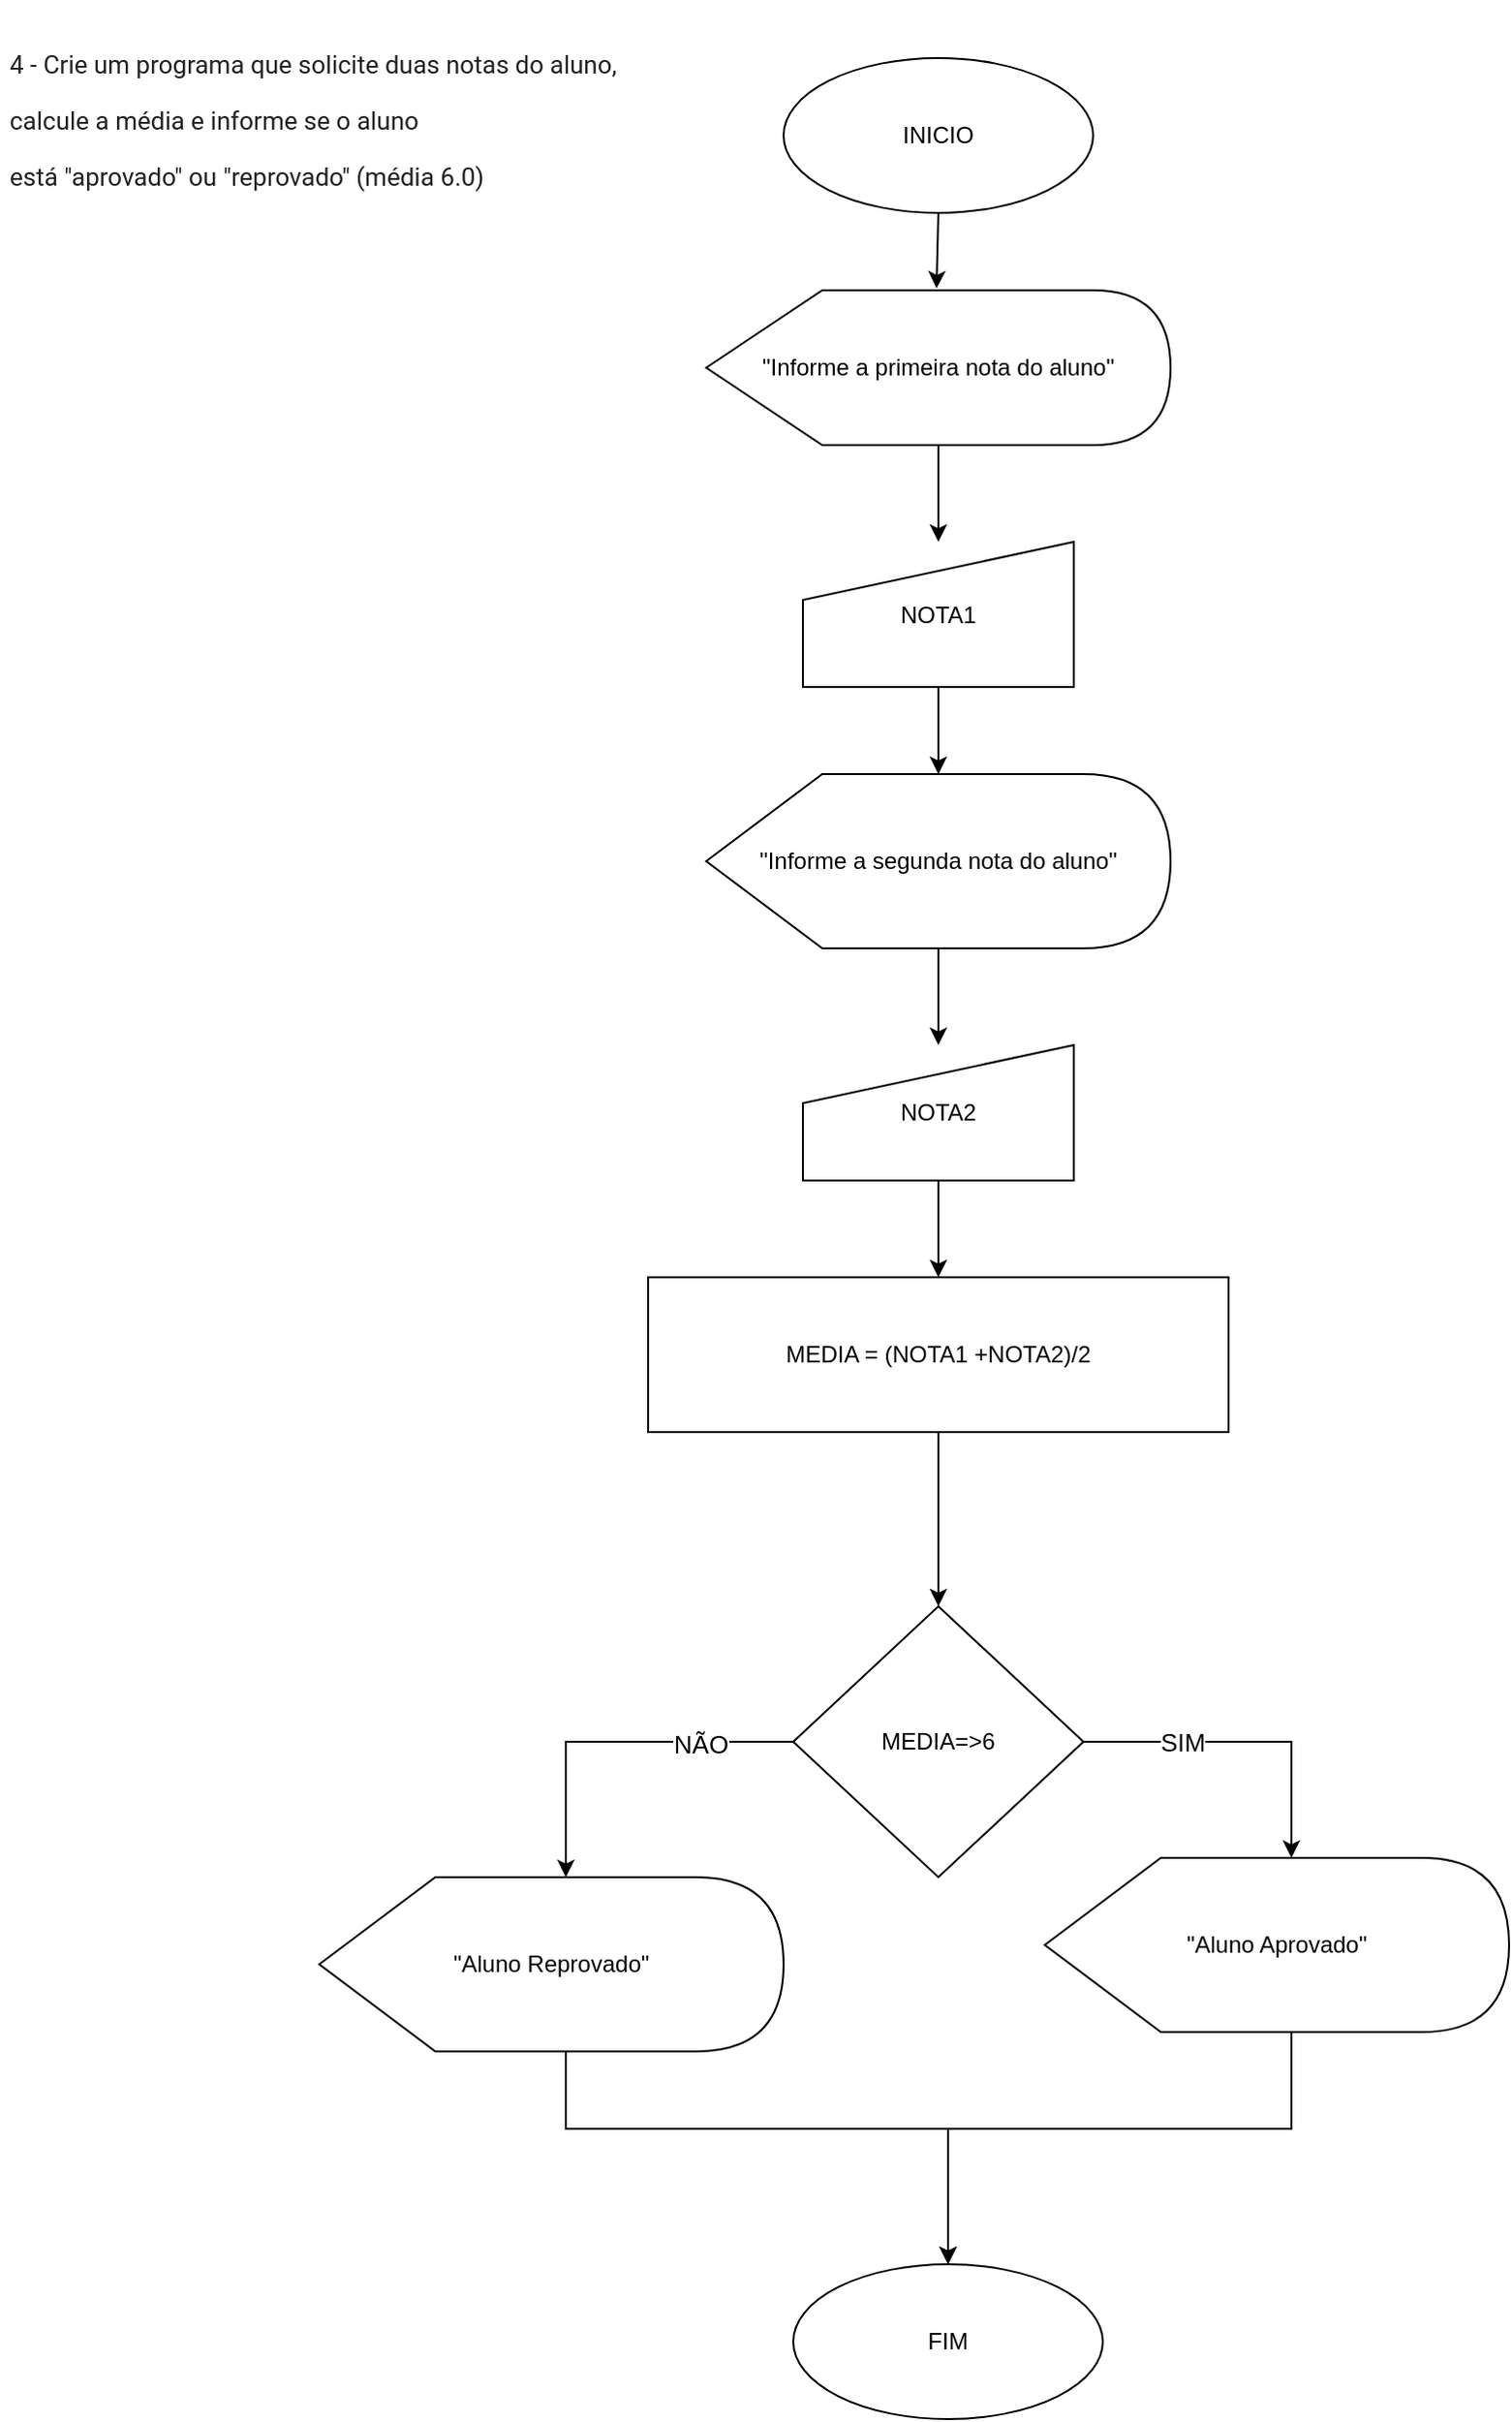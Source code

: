<mxfile version="20.3.6" type="github">
  <diagram name="Page-1" id="74e2e168-ea6b-b213-b513-2b3c1d86103e">
    <mxGraphModel dx="1557" dy="1823" grid="1" gridSize="10" guides="1" tooltips="1" connect="1" arrows="1" fold="1" page="1" pageScale="1" pageWidth="850" pageHeight="1400" background="none" math="0" shadow="0">
      <root>
        <mxCell id="0" />
        <mxCell id="1" parent="0" />
        <mxCell id="o94-ss8ouG5anhb22X3a-1" value="INICIO" style="ellipse;whiteSpace=wrap;html=1;" vertex="1" parent="1">
          <mxGeometry x="-415" y="-1330" width="160" height="80" as="geometry" />
        </mxCell>
        <mxCell id="o94-ss8ouG5anhb22X3a-2" value="&lt;h1&gt;&lt;span style=&quot;color: rgb(32, 33, 36); font-family: Roboto, arial, sans-serif; font-size: 13px; font-weight: 400; background-color: rgb(255, 255, 255);&quot;&gt;4 - Crie um programa que solicite duas notas do aluno, calcule a média e informe se o aluno&lt;br/&gt;está &quot;aprovado&quot; ou &quot;reprovado&quot; (média 6.0)&lt;/span&gt;&lt;br&gt;&lt;/h1&gt;" style="text;html=1;strokeColor=none;fillColor=none;spacing=5;spacingTop=-20;whiteSpace=wrap;overflow=hidden;rounded=0;" vertex="1" parent="1">
          <mxGeometry x="-820" y="-1350" width="330" height="120" as="geometry" />
        </mxCell>
        <mxCell id="o94-ss8ouG5anhb22X3a-11" value="" style="edgeStyle=orthogonalEdgeStyle;rounded=0;orthogonalLoop=1;jettySize=auto;html=1;" edge="1" parent="1" source="o94-ss8ouG5anhb22X3a-3" target="o94-ss8ouG5anhb22X3a-4">
          <mxGeometry relative="1" as="geometry" />
        </mxCell>
        <mxCell id="o94-ss8ouG5anhb22X3a-3" value="&quot;Informe a primeira nota do aluno&quot;" style="shape=display;whiteSpace=wrap;html=1;" vertex="1" parent="1">
          <mxGeometry x="-455" y="-1210" width="240" height="80" as="geometry" />
        </mxCell>
        <mxCell id="o94-ss8ouG5anhb22X3a-12" value="" style="edgeStyle=orthogonalEdgeStyle;rounded=0;orthogonalLoop=1;jettySize=auto;html=1;" edge="1" parent="1" source="o94-ss8ouG5anhb22X3a-4" target="o94-ss8ouG5anhb22X3a-5">
          <mxGeometry relative="1" as="geometry" />
        </mxCell>
        <mxCell id="o94-ss8ouG5anhb22X3a-4" value="NOTA1" style="shape=manualInput;whiteSpace=wrap;html=1;" vertex="1" parent="1">
          <mxGeometry x="-405" y="-1080" width="140" height="75" as="geometry" />
        </mxCell>
        <mxCell id="o94-ss8ouG5anhb22X3a-13" value="" style="edgeStyle=orthogonalEdgeStyle;rounded=0;orthogonalLoop=1;jettySize=auto;html=1;" edge="1" parent="1" source="o94-ss8ouG5anhb22X3a-5" target="o94-ss8ouG5anhb22X3a-6">
          <mxGeometry relative="1" as="geometry" />
        </mxCell>
        <mxCell id="o94-ss8ouG5anhb22X3a-5" value="&quot;Informe a segunda nota do aluno&quot;" style="shape=display;whiteSpace=wrap;html=1;" vertex="1" parent="1">
          <mxGeometry x="-455" y="-960" width="240" height="90" as="geometry" />
        </mxCell>
        <mxCell id="o94-ss8ouG5anhb22X3a-14" value="" style="edgeStyle=orthogonalEdgeStyle;rounded=0;orthogonalLoop=1;jettySize=auto;html=1;" edge="1" parent="1" source="o94-ss8ouG5anhb22X3a-6" target="o94-ss8ouG5anhb22X3a-7">
          <mxGeometry relative="1" as="geometry" />
        </mxCell>
        <mxCell id="o94-ss8ouG5anhb22X3a-6" value="NOTA2&lt;br&gt;" style="shape=manualInput;whiteSpace=wrap;html=1;" vertex="1" parent="1">
          <mxGeometry x="-405" y="-820" width="140" height="70" as="geometry" />
        </mxCell>
        <mxCell id="o94-ss8ouG5anhb22X3a-57" value="" style="edgeStyle=orthogonalEdgeStyle;rounded=0;orthogonalLoop=1;jettySize=auto;html=1;fontSize=13;" edge="1" parent="1" source="o94-ss8ouG5anhb22X3a-7" target="o94-ss8ouG5anhb22X3a-44">
          <mxGeometry relative="1" as="geometry" />
        </mxCell>
        <mxCell id="o94-ss8ouG5anhb22X3a-7" value="MEDIA = (NOTA1 +NOTA2)/2" style="rounded=0;whiteSpace=wrap;html=1;" vertex="1" parent="1">
          <mxGeometry x="-485" y="-700" width="300" height="80" as="geometry" />
        </mxCell>
        <mxCell id="o94-ss8ouG5anhb22X3a-9" value="FIM" style="ellipse;whiteSpace=wrap;html=1;" vertex="1" parent="1">
          <mxGeometry x="-410" y="-190" width="160" height="80" as="geometry" />
        </mxCell>
        <mxCell id="o94-ss8ouG5anhb22X3a-10" value="" style="endArrow=classic;html=1;rounded=0;exitX=0.5;exitY=1;exitDx=0;exitDy=0;entryX=0.496;entryY=-0.012;entryDx=0;entryDy=0;entryPerimeter=0;" edge="1" parent="1" source="o94-ss8ouG5anhb22X3a-1" target="o94-ss8ouG5anhb22X3a-3">
          <mxGeometry width="50" height="50" relative="1" as="geometry">
            <mxPoint x="-95" y="-1080" as="sourcePoint" />
            <mxPoint x="-45" y="-1130" as="targetPoint" />
          </mxGeometry>
        </mxCell>
        <mxCell id="o94-ss8ouG5anhb22X3a-47" style="edgeStyle=orthogonalEdgeStyle;rounded=0;orthogonalLoop=1;jettySize=auto;html=1;exitX=0;exitY=0.5;exitDx=0;exitDy=0;entryX=0;entryY=0;entryDx=127.5;entryDy=0;entryPerimeter=0;" edge="1" parent="1" source="o94-ss8ouG5anhb22X3a-44" target="o94-ss8ouG5anhb22X3a-46">
          <mxGeometry relative="1" as="geometry" />
        </mxCell>
        <mxCell id="o94-ss8ouG5anhb22X3a-55" value="NÃO" style="edgeLabel;html=1;align=center;verticalAlign=middle;resizable=0;points=[];fontSize=13;" vertex="1" connectable="0" parent="o94-ss8ouG5anhb22X3a-47">
          <mxGeometry x="-0.483" y="1" relative="1" as="geometry">
            <mxPoint as="offset" />
          </mxGeometry>
        </mxCell>
        <mxCell id="o94-ss8ouG5anhb22X3a-49" style="edgeStyle=orthogonalEdgeStyle;rounded=0;orthogonalLoop=1;jettySize=auto;html=1;exitX=1;exitY=0.5;exitDx=0;exitDy=0;entryX=0;entryY=0;entryDx=127.5;entryDy=0;entryPerimeter=0;" edge="1" parent="1" source="o94-ss8ouG5anhb22X3a-44" target="o94-ss8ouG5anhb22X3a-48">
          <mxGeometry relative="1" as="geometry" />
        </mxCell>
        <mxCell id="o94-ss8ouG5anhb22X3a-54" value="SIM" style="edgeLabel;html=1;align=center;verticalAlign=middle;resizable=0;points=[];fontSize=13;" vertex="1" connectable="0" parent="o94-ss8ouG5anhb22X3a-49">
          <mxGeometry x="-0.389" relative="1" as="geometry">
            <mxPoint as="offset" />
          </mxGeometry>
        </mxCell>
        <mxCell id="o94-ss8ouG5anhb22X3a-44" value="MEDIA=&amp;gt;6" style="rhombus;whiteSpace=wrap;html=1;" vertex="1" parent="1">
          <mxGeometry x="-410" y="-530" width="150" height="140" as="geometry" />
        </mxCell>
        <mxCell id="o94-ss8ouG5anhb22X3a-45" style="edgeStyle=orthogonalEdgeStyle;rounded=0;orthogonalLoop=1;jettySize=auto;html=1;exitX=0.5;exitY=1;exitDx=0;exitDy=0;" edge="1" parent="1" source="o94-ss8ouG5anhb22X3a-44" target="o94-ss8ouG5anhb22X3a-44">
          <mxGeometry relative="1" as="geometry" />
        </mxCell>
        <mxCell id="o94-ss8ouG5anhb22X3a-56" style="edgeStyle=orthogonalEdgeStyle;rounded=0;orthogonalLoop=1;jettySize=auto;html=1;exitX=0;exitY=0;exitDx=127.5;exitDy=90;exitPerimeter=0;entryX=0.5;entryY=0;entryDx=0;entryDy=0;fontSize=13;" edge="1" parent="1" source="o94-ss8ouG5anhb22X3a-46" target="o94-ss8ouG5anhb22X3a-9">
          <mxGeometry relative="1" as="geometry">
            <Array as="points">
              <mxPoint x="-528" y="-260" />
              <mxPoint x="-330" y="-260" />
            </Array>
          </mxGeometry>
        </mxCell>
        <mxCell id="o94-ss8ouG5anhb22X3a-46" value="&quot;Aluno Reprovado&quot;" style="shape=display;whiteSpace=wrap;html=1;" vertex="1" parent="1">
          <mxGeometry x="-655" y="-390" width="240" height="90" as="geometry" />
        </mxCell>
        <mxCell id="o94-ss8ouG5anhb22X3a-52" style="edgeStyle=orthogonalEdgeStyle;rounded=0;orthogonalLoop=1;jettySize=auto;html=1;exitX=0;exitY=0;exitDx=127.5;exitDy=90;exitPerimeter=0;entryX=0.5;entryY=0;entryDx=0;entryDy=0;" edge="1" parent="1" source="o94-ss8ouG5anhb22X3a-48" target="o94-ss8ouG5anhb22X3a-9">
          <mxGeometry relative="1" as="geometry">
            <mxPoint x="-310" y="-230" as="targetPoint" />
            <Array as="points">
              <mxPoint x="-152" y="-260" />
              <mxPoint x="-330" y="-260" />
            </Array>
          </mxGeometry>
        </mxCell>
        <mxCell id="o94-ss8ouG5anhb22X3a-48" value="&quot;Aluno Aprovado&quot;" style="shape=display;whiteSpace=wrap;html=1;" vertex="1" parent="1">
          <mxGeometry x="-280" y="-400" width="240" height="90" as="geometry" />
        </mxCell>
      </root>
    </mxGraphModel>
  </diagram>
</mxfile>
